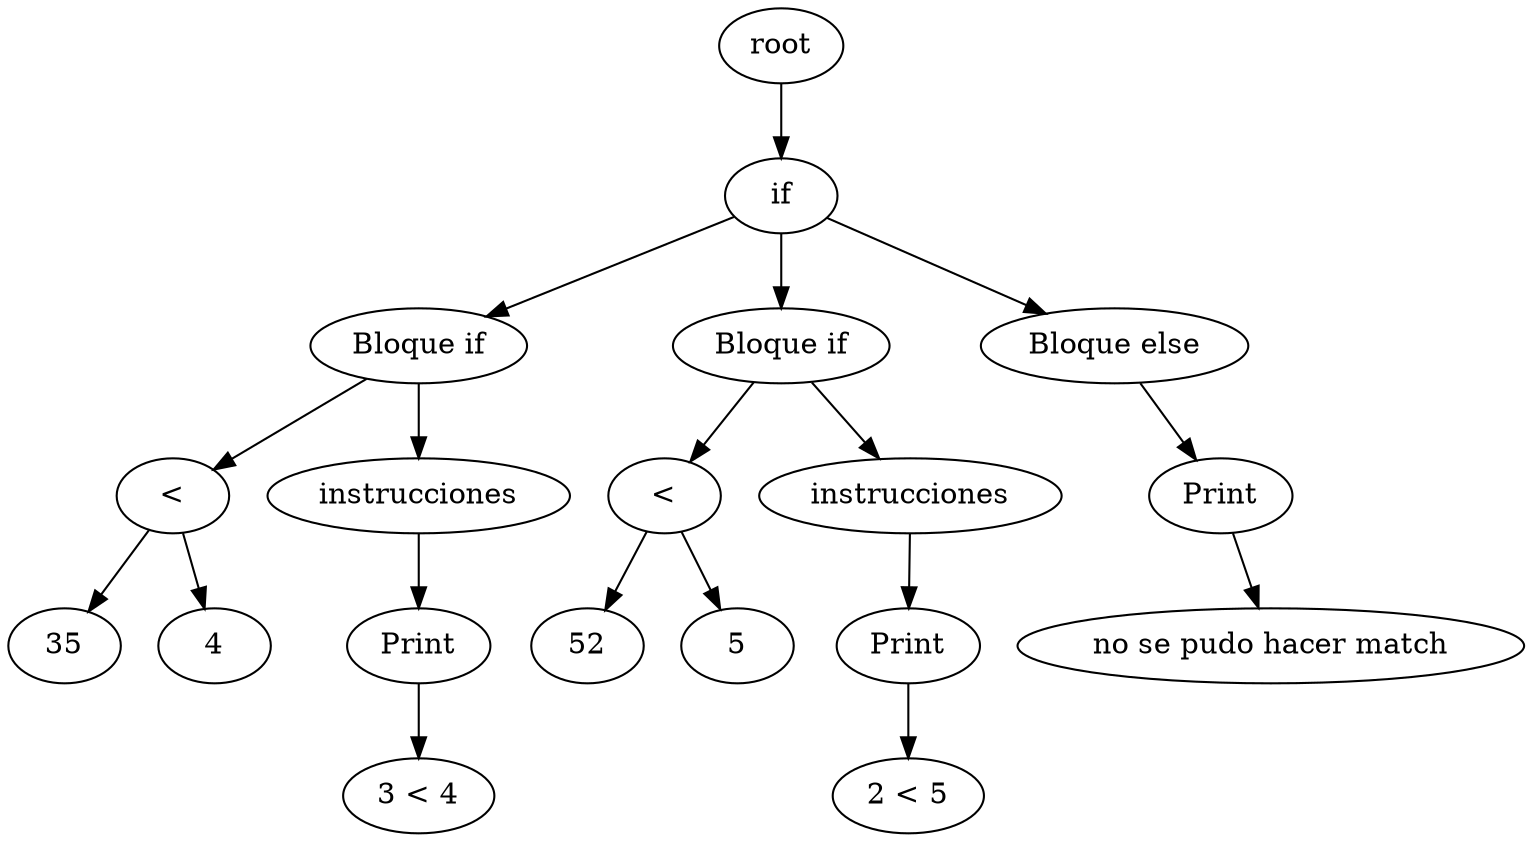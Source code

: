 digraph G{
20 [label = "root"];
19[label = "if"];
1 [label = "35"];
3 [label = "<"];
3 -> 1;
2 [label = "4"];
3 [label = "<"];
3 -> 2;
7 [label = "Bloque if"];
7 -> 3;
6[label = "instrucciones"];
4 [label = "3 < 4"];
5 [label = "Print"];
5 -> 4;
6 -> 5;
7 [label = "Bloque if"];
7 -> 6;
8 [label = "52"];
10 [label = "<"];
10 -> 8;
9 [label = "5"];
10 [label = "<"];
10 -> 9;
14 [label = "Bloque if"];
14 -> 10;
13[label = "instrucciones"];
11 [label = "2 < 5"];
12 [label = "Print"];
12 -> 11;
13 -> 12;
14 [label = "Bloque if"];
14 -> 13;
18[label = "Bloque else"];
15 [label = "no se pudo hacer match"];
16 [label = "Print"];
16 -> 15;
18 -> 16;
19 -> 7;
19 -> 14;
19 -> 18;
20 -> 19;

}